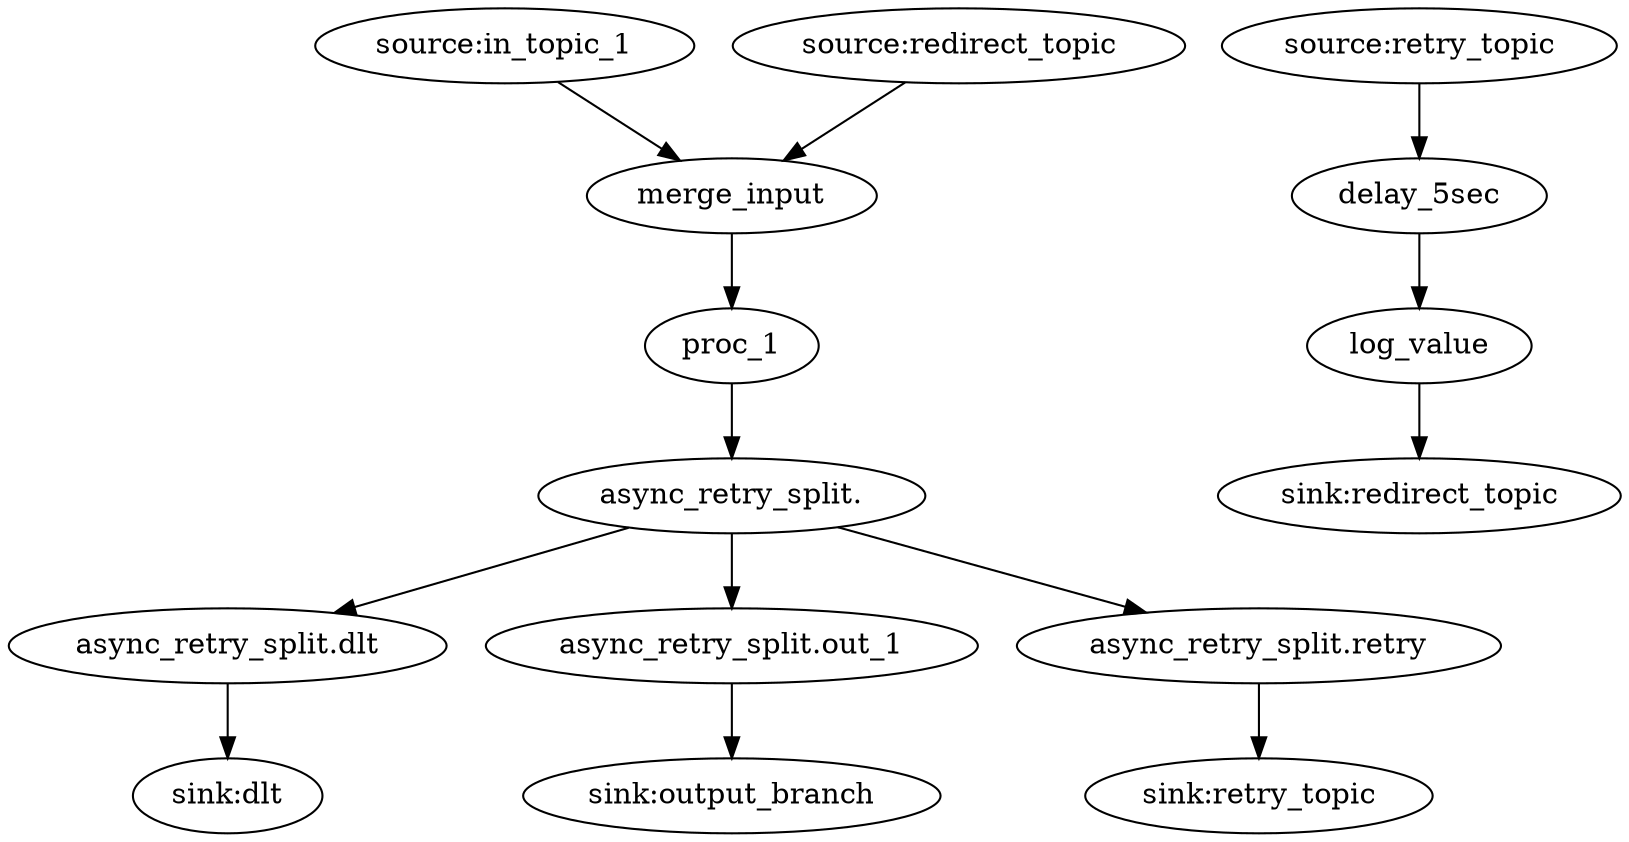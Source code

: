digraph { subgraph Sub_topology_0 { "in_1" [label="source:in_topic_1",class="source"]; "in_1"->"merge_input"; "redirect_in" [label="source:redirect_topic",class="source"]; "redirect_in"->"merge_input"; "merge_input" [class="processor"]; "merge_input"->"proc_1"; "proc_1" [class="processor"]; "proc_1"->"async_retry_split."; "async_retry_split." [class="processor"]; "async_retry_split."->"async_retry_split.dlt"; "async_retry_split."->"async_retry_split.out_1"; "async_retry_split."->"async_retry_split.retry"; "async_retry_split.dlt" [class="processor"]; "async_retry_split.dlt"->"branch_dlt"; "async_retry_split.out_1" [class="processor"]; "async_retry_split.out_1"->"branch_1"; "async_retry_split.retry" [class="processor"]; "async_retry_split.retry"->"branch_retry"; "branch_1" [label="sink:output_branch",class="sink"]; "branch_dlt" [label="sink:dlt",class="sink"]; "branch_retry" [label="sink:retry_topic",class="sink"];  } subgraph Sub_topology_1 { "retry_in" [label="source:retry_topic",class="source"]; "retry_in"->"delay_5sec"; "delay_5sec" [class="processor"]; "delay_5sec"->"log_value"; "log_value" [class="processor"]; "log_value"->"redirect_out"; "redirect_out" [label="sink:redirect_topic",class="sink"];  }  }